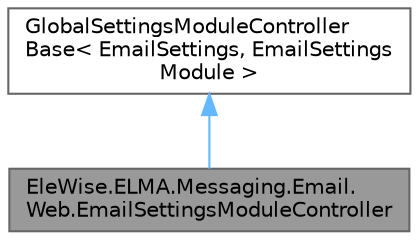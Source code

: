 digraph "EleWise.ELMA.Messaging.Email.Web.EmailSettingsModuleController"
{
 // LATEX_PDF_SIZE
  bgcolor="transparent";
  edge [fontname=Helvetica,fontsize=10,labelfontname=Helvetica,labelfontsize=10];
  node [fontname=Helvetica,fontsize=10,shape=box,height=0.2,width=0.4];
  Node1 [id="Node000001",label="EleWise.ELMA.Messaging.Email.\lWeb.EmailSettingsModuleController",height=0.2,width=0.4,color="gray40", fillcolor="grey60", style="filled", fontcolor="black",tooltip="Контроллер для настроек исходящей почты"];
  Node2 -> Node1 [id="edge1_Node000001_Node000002",dir="back",color="steelblue1",style="solid",tooltip=" "];
  Node2 [id="Node000002",label="GlobalSettingsModuleController\lBase\< EmailSettings, EmailSettings\lModule \>",height=0.2,width=0.4,color="gray40", fillcolor="white", style="filled",tooltip=" "];
}
